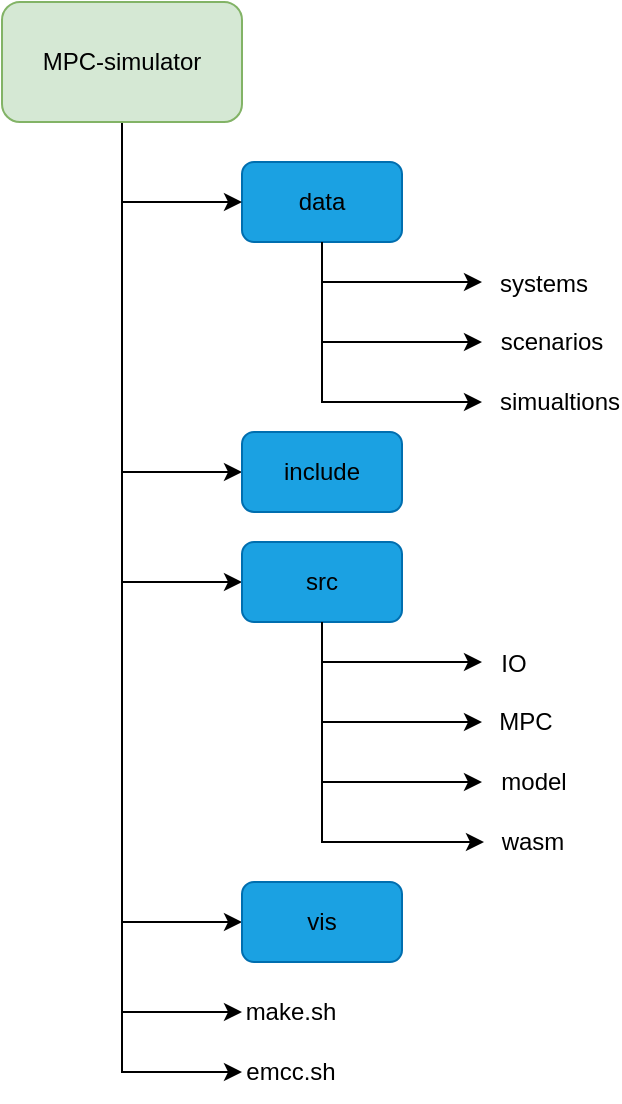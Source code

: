 <mxfile version="21.3.5" type="github">
  <diagram name="Page-1" id="xYGsk0fWXddtRG2SCBWW">
    <mxGraphModel dx="1360" dy="915" grid="1" gridSize="10" guides="1" tooltips="1" connect="1" arrows="1" fold="1" page="1" pageScale="1" pageWidth="827" pageHeight="1169" math="0" shadow="0">
      <root>
        <mxCell id="0" />
        <mxCell id="1" parent="0" />
        <mxCell id="s7Zp7NK6MfbPjtPeCb6E-1" value="&lt;font color=&quot;#000000&quot;&gt;data&lt;/font&gt;" style="rounded=1;whiteSpace=wrap;html=1;fillColor=#1ba1e2;fontColor=#ffffff;strokeColor=#006EAF;" parent="1" vertex="1">
          <mxGeometry x="160" y="160" width="80" height="40" as="geometry" />
        </mxCell>
        <mxCell id="s7Zp7NK6MfbPjtPeCb6E-2" value="" style="endArrow=classic;html=1;rounded=0;exitX=0.5;exitY=1;exitDx=0;exitDy=0;" parent="1" source="s7Zp7NK6MfbPjtPeCb6E-1" edge="1">
          <mxGeometry width="50" height="50" relative="1" as="geometry">
            <mxPoint x="310" y="390" as="sourcePoint" />
            <mxPoint x="280" y="220" as="targetPoint" />
            <Array as="points">
              <mxPoint x="200" y="220" />
            </Array>
          </mxGeometry>
        </mxCell>
        <mxCell id="s7Zp7NK6MfbPjtPeCb6E-3" value="systems" style="text;html=1;strokeColor=none;fillColor=none;align=center;verticalAlign=middle;whiteSpace=wrap;rounded=0;" parent="1" vertex="1">
          <mxGeometry x="281" y="206" width="60" height="30" as="geometry" />
        </mxCell>
        <mxCell id="s7Zp7NK6MfbPjtPeCb6E-4" value="" style="endArrow=classic;html=1;rounded=0;" parent="1" edge="1">
          <mxGeometry width="50" height="50" relative="1" as="geometry">
            <mxPoint x="200" y="210" as="sourcePoint" />
            <mxPoint x="280" y="250" as="targetPoint" />
            <Array as="points">
              <mxPoint x="200" y="250" />
            </Array>
          </mxGeometry>
        </mxCell>
        <mxCell id="s7Zp7NK6MfbPjtPeCb6E-5" value="scenarios" style="text;html=1;strokeColor=none;fillColor=none;align=center;verticalAlign=middle;whiteSpace=wrap;rounded=0;" parent="1" vertex="1">
          <mxGeometry x="285" y="235" width="60" height="30" as="geometry" />
        </mxCell>
        <mxCell id="s7Zp7NK6MfbPjtPeCb6E-7" style="edgeStyle=orthogonalEdgeStyle;rounded=0;orthogonalLoop=1;jettySize=auto;html=1;exitX=0.5;exitY=1;exitDx=0;exitDy=0;entryX=0;entryY=0.5;entryDx=0;entryDy=0;" parent="1" source="s7Zp7NK6MfbPjtPeCb6E-6" target="s7Zp7NK6MfbPjtPeCb6E-1" edge="1">
          <mxGeometry relative="1" as="geometry" />
        </mxCell>
        <mxCell id="s7Zp7NK6MfbPjtPeCb6E-17" style="edgeStyle=orthogonalEdgeStyle;rounded=0;orthogonalLoop=1;jettySize=auto;html=1;exitX=0.5;exitY=1;exitDx=0;exitDy=0;entryX=0;entryY=0.5;entryDx=0;entryDy=0;" parent="1" source="s7Zp7NK6MfbPjtPeCb6E-6" target="s7Zp7NK6MfbPjtPeCb6E-10" edge="1">
          <mxGeometry relative="1" as="geometry" />
        </mxCell>
        <mxCell id="s7Zp7NK6MfbPjtPeCb6E-26" style="edgeStyle=orthogonalEdgeStyle;rounded=0;orthogonalLoop=1;jettySize=auto;html=1;exitX=0.5;exitY=1;exitDx=0;exitDy=0;entryX=0;entryY=0.5;entryDx=0;entryDy=0;" parent="1" source="s7Zp7NK6MfbPjtPeCb6E-6" target="s7Zp7NK6MfbPjtPeCb6E-18" edge="1">
          <mxGeometry relative="1" as="geometry" />
        </mxCell>
        <mxCell id="s7Zp7NK6MfbPjtPeCb6E-34" style="edgeStyle=orthogonalEdgeStyle;rounded=0;orthogonalLoop=1;jettySize=auto;html=1;exitX=0.5;exitY=1;exitDx=0;exitDy=0;entryX=0;entryY=0.5;entryDx=0;entryDy=0;" parent="1" source="s7Zp7NK6MfbPjtPeCb6E-6" target="s7Zp7NK6MfbPjtPeCb6E-27" edge="1">
          <mxGeometry relative="1" as="geometry" />
        </mxCell>
        <mxCell id="z_lpIYEHJB3Qr3LgeqiK-7" style="edgeStyle=orthogonalEdgeStyle;rounded=0;orthogonalLoop=1;jettySize=auto;html=1;exitX=0.5;exitY=1;exitDx=0;exitDy=0;entryX=0;entryY=0.5;entryDx=0;entryDy=0;" parent="1" source="s7Zp7NK6MfbPjtPeCb6E-6" target="z_lpIYEHJB3Qr3LgeqiK-5" edge="1">
          <mxGeometry relative="1" as="geometry" />
        </mxCell>
        <mxCell id="z_lpIYEHJB3Qr3LgeqiK-8" style="edgeStyle=orthogonalEdgeStyle;rounded=0;orthogonalLoop=1;jettySize=auto;html=1;exitX=0.5;exitY=1;exitDx=0;exitDy=0;entryX=0;entryY=0.5;entryDx=0;entryDy=0;" parent="1" source="s7Zp7NK6MfbPjtPeCb6E-6" target="z_lpIYEHJB3Qr3LgeqiK-6" edge="1">
          <mxGeometry relative="1" as="geometry" />
        </mxCell>
        <mxCell id="s7Zp7NK6MfbPjtPeCb6E-6" value="&lt;font color=&quot;#000000&quot;&gt;MPC-simulator&lt;/font&gt;" style="rounded=1;whiteSpace=wrap;html=1;fillColor=#d5e8d4;strokeColor=#82b366;" parent="1" vertex="1">
          <mxGeometry x="40" y="80" width="120" height="60" as="geometry" />
        </mxCell>
        <mxCell id="s7Zp7NK6MfbPjtPeCb6E-8" value="" style="endArrow=classic;html=1;rounded=0;" parent="1" edge="1">
          <mxGeometry width="50" height="50" relative="1" as="geometry">
            <mxPoint x="200" y="250" as="sourcePoint" />
            <mxPoint x="280" y="280" as="targetPoint" />
            <Array as="points">
              <mxPoint x="200" y="280" />
            </Array>
          </mxGeometry>
        </mxCell>
        <mxCell id="s7Zp7NK6MfbPjtPeCb6E-9" value="simualtions" style="text;html=1;strokeColor=none;fillColor=none;align=center;verticalAlign=middle;whiteSpace=wrap;rounded=0;" parent="1" vertex="1">
          <mxGeometry x="289" y="265" width="60" height="30" as="geometry" />
        </mxCell>
        <mxCell id="s7Zp7NK6MfbPjtPeCb6E-10" value="&lt;font color=&quot;#000000&quot;&gt;include&lt;/font&gt;" style="rounded=1;whiteSpace=wrap;html=1;fillColor=#1ba1e2;fontColor=#ffffff;strokeColor=#006EAF;" parent="1" vertex="1">
          <mxGeometry x="160" y="295" width="80" height="40" as="geometry" />
        </mxCell>
        <mxCell id="z_lpIYEHJB3Qr3LgeqiK-4" style="edgeStyle=orthogonalEdgeStyle;rounded=0;orthogonalLoop=1;jettySize=auto;html=1;exitX=0.5;exitY=1;exitDx=0;exitDy=0;entryX=0;entryY=0.5;entryDx=0;entryDy=0;" parent="1" source="s7Zp7NK6MfbPjtPeCb6E-18" target="z_lpIYEHJB3Qr3LgeqiK-2" edge="1">
          <mxGeometry relative="1" as="geometry" />
        </mxCell>
        <mxCell id="s7Zp7NK6MfbPjtPeCb6E-18" value="&lt;font color=&quot;#000000&quot;&gt;src&lt;/font&gt;" style="rounded=1;whiteSpace=wrap;html=1;fillColor=#1ba1e2;fontColor=#ffffff;strokeColor=#006EAF;" parent="1" vertex="1">
          <mxGeometry x="160" y="350" width="80" height="40" as="geometry" />
        </mxCell>
        <mxCell id="s7Zp7NK6MfbPjtPeCb6E-19" value="" style="endArrow=classic;html=1;rounded=0;exitX=0.5;exitY=1;exitDx=0;exitDy=0;" parent="1" source="s7Zp7NK6MfbPjtPeCb6E-18" edge="1">
          <mxGeometry width="50" height="50" relative="1" as="geometry">
            <mxPoint x="310" y="580" as="sourcePoint" />
            <mxPoint x="280" y="410" as="targetPoint" />
            <Array as="points">
              <mxPoint x="200" y="410" />
            </Array>
          </mxGeometry>
        </mxCell>
        <mxCell id="s7Zp7NK6MfbPjtPeCb6E-20" value="IO" style="text;html=1;strokeColor=none;fillColor=none;align=center;verticalAlign=middle;whiteSpace=wrap;rounded=0;" parent="1" vertex="1">
          <mxGeometry x="266" y="396" width="60" height="30" as="geometry" />
        </mxCell>
        <mxCell id="s7Zp7NK6MfbPjtPeCb6E-21" value="" style="endArrow=classic;html=1;rounded=0;" parent="1" edge="1">
          <mxGeometry width="50" height="50" relative="1" as="geometry">
            <mxPoint x="200" y="400" as="sourcePoint" />
            <mxPoint x="280" y="440" as="targetPoint" />
            <Array as="points">
              <mxPoint x="200" y="440" />
            </Array>
          </mxGeometry>
        </mxCell>
        <mxCell id="s7Zp7NK6MfbPjtPeCb6E-22" value="MPC" style="text;html=1;strokeColor=none;fillColor=none;align=center;verticalAlign=middle;whiteSpace=wrap;rounded=0;" parent="1" vertex="1">
          <mxGeometry x="272" y="425" width="60" height="30" as="geometry" />
        </mxCell>
        <mxCell id="s7Zp7NK6MfbPjtPeCb6E-23" value="" style="endArrow=classic;html=1;rounded=0;" parent="1" edge="1">
          <mxGeometry width="50" height="50" relative="1" as="geometry">
            <mxPoint x="200" y="440" as="sourcePoint" />
            <mxPoint x="280" y="470" as="targetPoint" />
            <Array as="points">
              <mxPoint x="200" y="470" />
            </Array>
          </mxGeometry>
        </mxCell>
        <mxCell id="s7Zp7NK6MfbPjtPeCb6E-24" value="model" style="text;html=1;strokeColor=none;fillColor=none;align=center;verticalAlign=middle;whiteSpace=wrap;rounded=0;" parent="1" vertex="1">
          <mxGeometry x="276" y="455" width="60" height="30" as="geometry" />
        </mxCell>
        <mxCell id="s7Zp7NK6MfbPjtPeCb6E-27" value="&lt;font color=&quot;#000000&quot;&gt;vis&lt;/font&gt;" style="rounded=1;whiteSpace=wrap;html=1;fillColor=#1ba1e2;fontColor=#ffffff;strokeColor=#006EAF;" parent="1" vertex="1">
          <mxGeometry x="160" y="520" width="80" height="40" as="geometry" />
        </mxCell>
        <mxCell id="z_lpIYEHJB3Qr3LgeqiK-2" value="wasm" style="text;html=1;strokeColor=none;fillColor=none;align=center;verticalAlign=middle;whiteSpace=wrap;rounded=0;" parent="1" vertex="1">
          <mxGeometry x="281" y="485" width="49" height="30" as="geometry" />
        </mxCell>
        <mxCell id="z_lpIYEHJB3Qr3LgeqiK-5" value="make.sh" style="text;html=1;strokeColor=none;fillColor=none;align=center;verticalAlign=middle;whiteSpace=wrap;rounded=0;" parent="1" vertex="1">
          <mxGeometry x="160" y="570" width="49" height="30" as="geometry" />
        </mxCell>
        <mxCell id="z_lpIYEHJB3Qr3LgeqiK-6" value="emcc.sh" style="text;html=1;strokeColor=none;fillColor=none;align=center;verticalAlign=middle;whiteSpace=wrap;rounded=0;" parent="1" vertex="1">
          <mxGeometry x="160" y="600" width="49" height="30" as="geometry" />
        </mxCell>
      </root>
    </mxGraphModel>
  </diagram>
</mxfile>
